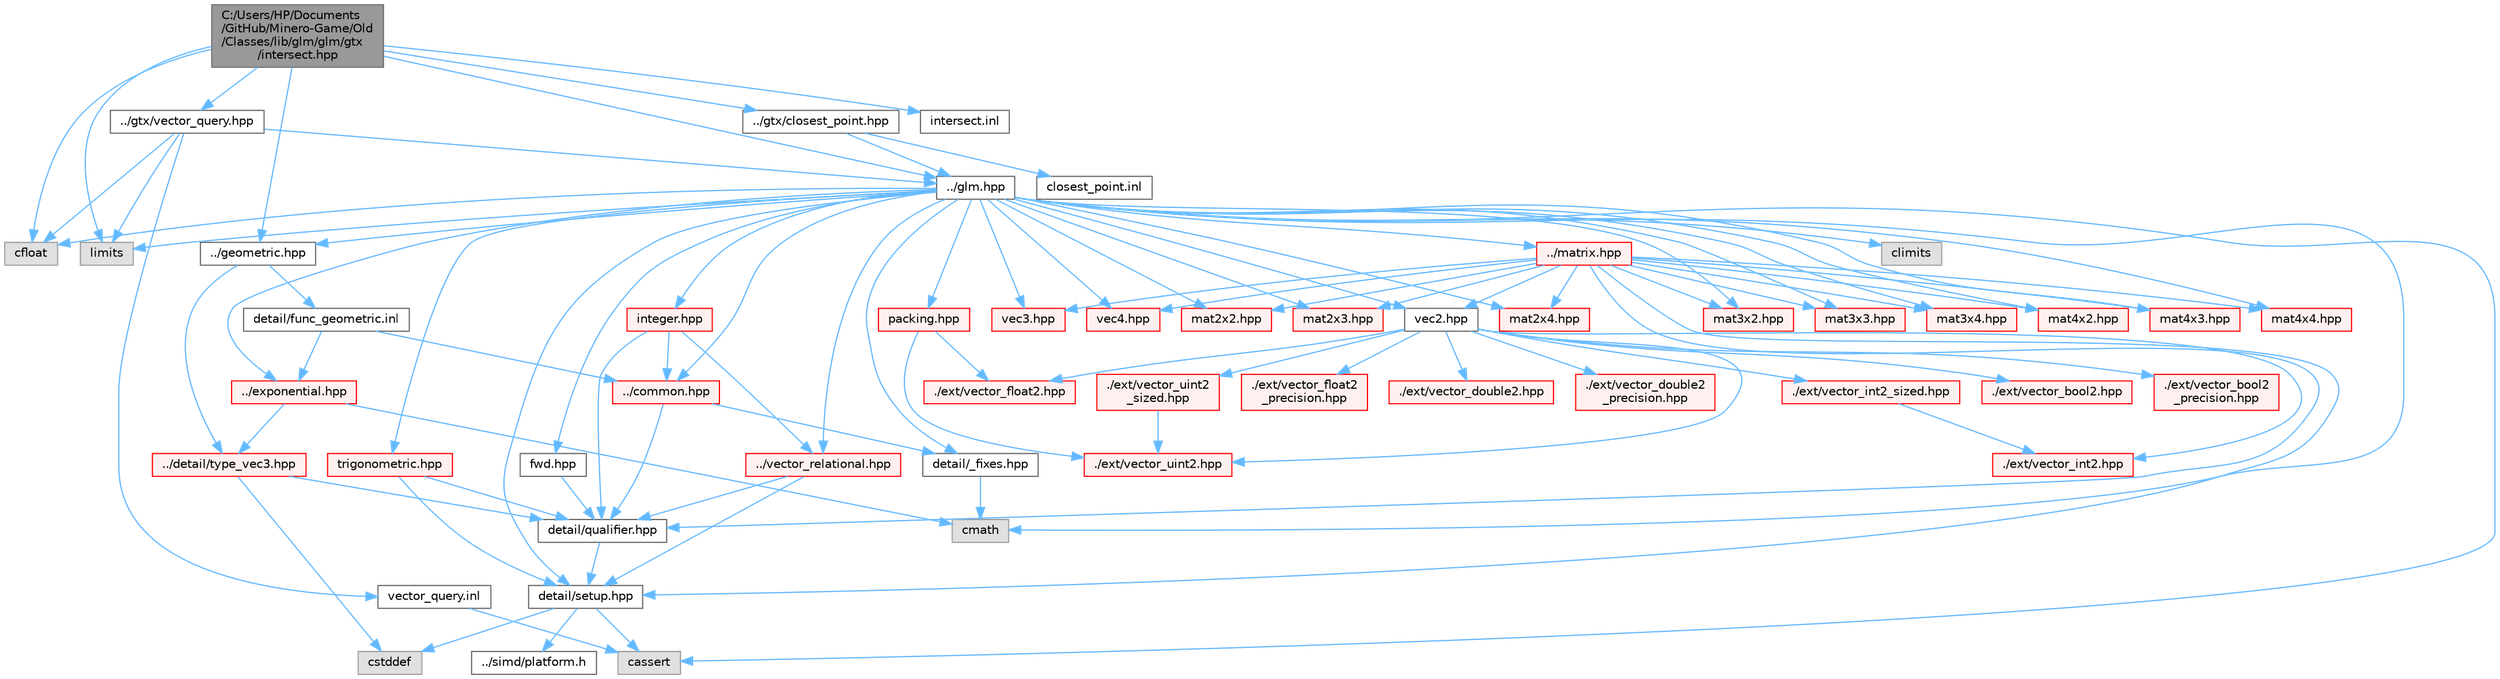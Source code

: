 digraph "C:/Users/HP/Documents/GitHub/Minero-Game/Old/Classes/lib/glm/glm/gtx/intersect.hpp"
{
 // LATEX_PDF_SIZE
  bgcolor="transparent";
  edge [fontname=Helvetica,fontsize=10,labelfontname=Helvetica,labelfontsize=10];
  node [fontname=Helvetica,fontsize=10,shape=box,height=0.2,width=0.4];
  Node1 [id="Node000001",label="C:/Users/HP/Documents\l/GitHub/Minero-Game/Old\l/Classes/lib/glm/glm/gtx\l/intersect.hpp",height=0.2,width=0.4,color="gray40", fillcolor="grey60", style="filled", fontcolor="black",tooltip=" "];
  Node1 -> Node2 [id="edge187_Node000001_Node000002",color="steelblue1",style="solid",tooltip=" "];
  Node2 [id="Node000002",label="cfloat",height=0.2,width=0.4,color="grey60", fillcolor="#E0E0E0", style="filled",tooltip=" "];
  Node1 -> Node3 [id="edge188_Node000001_Node000003",color="steelblue1",style="solid",tooltip=" "];
  Node3 [id="Node000003",label="limits",height=0.2,width=0.4,color="grey60", fillcolor="#E0E0E0", style="filled",tooltip=" "];
  Node1 -> Node4 [id="edge189_Node000001_Node000004",color="steelblue1",style="solid",tooltip=" "];
  Node4 [id="Node000004",label="../glm.hpp",height=0.2,width=0.4,color="grey40", fillcolor="white", style="filled",URL="$_old_2_classes_2lib_2glm_2glm_2glm_8hpp.html",tooltip=" "];
  Node4 -> Node5 [id="edge190_Node000004_Node000005",color="steelblue1",style="solid",tooltip=" "];
  Node5 [id="Node000005",label="detail/_fixes.hpp",height=0.2,width=0.4,color="grey40", fillcolor="white", style="filled",URL="$_old_2_classes_2lib_2glm_2glm_2detail_2__fixes_8hpp.html",tooltip=" "];
  Node5 -> Node6 [id="edge191_Node000005_Node000006",color="steelblue1",style="solid",tooltip=" "];
  Node6 [id="Node000006",label="cmath",height=0.2,width=0.4,color="grey60", fillcolor="#E0E0E0", style="filled",tooltip=" "];
  Node4 -> Node7 [id="edge192_Node000004_Node000007",color="steelblue1",style="solid",tooltip=" "];
  Node7 [id="Node000007",label="detail/setup.hpp",height=0.2,width=0.4,color="grey40", fillcolor="white", style="filled",URL="$_old_2_classes_2lib_2glm_2glm_2detail_2setup_8hpp.html",tooltip=" "];
  Node7 -> Node8 [id="edge193_Node000007_Node000008",color="steelblue1",style="solid",tooltip=" "];
  Node8 [id="Node000008",label="cassert",height=0.2,width=0.4,color="grey60", fillcolor="#E0E0E0", style="filled",tooltip=" "];
  Node7 -> Node9 [id="edge194_Node000007_Node000009",color="steelblue1",style="solid",tooltip=" "];
  Node9 [id="Node000009",label="cstddef",height=0.2,width=0.4,color="grey60", fillcolor="#E0E0E0", style="filled",tooltip=" "];
  Node7 -> Node10 [id="edge195_Node000007_Node000010",color="steelblue1",style="solid",tooltip=" "];
  Node10 [id="Node000010",label="../simd/platform.h",height=0.2,width=0.4,color="grey40", fillcolor="white", style="filled",URL="$_old_2_classes_2lib_2glm_2glm_2simd_2platform_8h.html",tooltip=" "];
  Node4 -> Node6 [id="edge196_Node000004_Node000006",color="steelblue1",style="solid",tooltip=" "];
  Node4 -> Node11 [id="edge197_Node000004_Node000011",color="steelblue1",style="solid",tooltip=" "];
  Node11 [id="Node000011",label="climits",height=0.2,width=0.4,color="grey60", fillcolor="#E0E0E0", style="filled",tooltip=" "];
  Node4 -> Node2 [id="edge198_Node000004_Node000002",color="steelblue1",style="solid",tooltip=" "];
  Node4 -> Node3 [id="edge199_Node000004_Node000003",color="steelblue1",style="solid",tooltip=" "];
  Node4 -> Node8 [id="edge200_Node000004_Node000008",color="steelblue1",style="solid",tooltip=" "];
  Node4 -> Node12 [id="edge201_Node000004_Node000012",color="steelblue1",style="solid",tooltip=" "];
  Node12 [id="Node000012",label="fwd.hpp",height=0.2,width=0.4,color="grey40", fillcolor="white", style="filled",URL="$_old_2_classes_2lib_2glm_2glm_2fwd_8hpp.html",tooltip=" "];
  Node12 -> Node13 [id="edge202_Node000012_Node000013",color="steelblue1",style="solid",tooltip=" "];
  Node13 [id="Node000013",label="detail/qualifier.hpp",height=0.2,width=0.4,color="grey40", fillcolor="white", style="filled",URL="$_old_2_classes_2lib_2glm_2glm_2detail_2qualifier_8hpp.html",tooltip=" "];
  Node13 -> Node7 [id="edge203_Node000013_Node000007",color="steelblue1",style="solid",tooltip=" "];
  Node4 -> Node14 [id="edge204_Node000004_Node000014",color="steelblue1",style="solid",tooltip=" "];
  Node14 [id="Node000014",label="vec2.hpp",height=0.2,width=0.4,color="grey40", fillcolor="white", style="filled",URL="$_old_2_classes_2lib_2glm_2glm_2vec2_8hpp.html",tooltip=" "];
  Node14 -> Node15 [id="edge205_Node000014_Node000015",color="steelblue1",style="solid",tooltip=" "];
  Node15 [id="Node000015",label="./ext/vector_bool2.hpp",height=0.2,width=0.4,color="red", fillcolor="#FFF0F0", style="filled",URL="$_old_2_classes_2lib_2glm_2glm_2ext_2vector__bool2_8hpp.html",tooltip=" "];
  Node14 -> Node19 [id="edge206_Node000014_Node000019",color="steelblue1",style="solid",tooltip=" "];
  Node19 [id="Node000019",label="./ext/vector_bool2\l_precision.hpp",height=0.2,width=0.4,color="red", fillcolor="#FFF0F0", style="filled",URL="$_old_2_classes_2lib_2glm_2glm_2ext_2vector__bool2__precision_8hpp.html",tooltip=" "];
  Node14 -> Node20 [id="edge207_Node000014_Node000020",color="steelblue1",style="solid",tooltip=" "];
  Node20 [id="Node000020",label="./ext/vector_float2.hpp",height=0.2,width=0.4,color="red", fillcolor="#FFF0F0", style="filled",URL="$_old_2_classes_2lib_2glm_2glm_2ext_2vector__float2_8hpp.html",tooltip=" "];
  Node14 -> Node21 [id="edge208_Node000014_Node000021",color="steelblue1",style="solid",tooltip=" "];
  Node21 [id="Node000021",label="./ext/vector_float2\l_precision.hpp",height=0.2,width=0.4,color="red", fillcolor="#FFF0F0", style="filled",URL="$_old_2_classes_2lib_2glm_2glm_2ext_2vector__float2__precision_8hpp.html",tooltip=" "];
  Node14 -> Node22 [id="edge209_Node000014_Node000022",color="steelblue1",style="solid",tooltip=" "];
  Node22 [id="Node000022",label="./ext/vector_double2.hpp",height=0.2,width=0.4,color="red", fillcolor="#FFF0F0", style="filled",URL="$_old_2_classes_2lib_2glm_2glm_2ext_2vector__double2_8hpp.html",tooltip=" "];
  Node14 -> Node23 [id="edge210_Node000014_Node000023",color="steelblue1",style="solid",tooltip=" "];
  Node23 [id="Node000023",label="./ext/vector_double2\l_precision.hpp",height=0.2,width=0.4,color="red", fillcolor="#FFF0F0", style="filled",URL="$_old_2_classes_2lib_2glm_2glm_2ext_2vector__double2__precision_8hpp.html",tooltip=" "];
  Node14 -> Node24 [id="edge211_Node000014_Node000024",color="steelblue1",style="solid",tooltip=" "];
  Node24 [id="Node000024",label="./ext/vector_int2.hpp",height=0.2,width=0.4,color="red", fillcolor="#FFF0F0", style="filled",URL="$_old_2_classes_2lib_2glm_2glm_2ext_2vector__int2_8hpp.html",tooltip=" "];
  Node14 -> Node25 [id="edge212_Node000014_Node000025",color="steelblue1",style="solid",tooltip=" "];
  Node25 [id="Node000025",label="./ext/vector_int2_sized.hpp",height=0.2,width=0.4,color="red", fillcolor="#FFF0F0", style="filled",URL="$_old_2_classes_2lib_2glm_2glm_2ext_2vector__int2__sized_8hpp.html",tooltip=" "];
  Node25 -> Node24 [id="edge213_Node000025_Node000024",color="steelblue1",style="solid",tooltip=" "];
  Node14 -> Node27 [id="edge214_Node000014_Node000027",color="steelblue1",style="solid",tooltip=" "];
  Node27 [id="Node000027",label="./ext/vector_uint2.hpp",height=0.2,width=0.4,color="red", fillcolor="#FFF0F0", style="filled",URL="$_old_2_classes_2lib_2glm_2glm_2ext_2vector__uint2_8hpp.html",tooltip=" "];
  Node14 -> Node28 [id="edge215_Node000014_Node000028",color="steelblue1",style="solid",tooltip=" "];
  Node28 [id="Node000028",label="./ext/vector_uint2\l_sized.hpp",height=0.2,width=0.4,color="red", fillcolor="#FFF0F0", style="filled",URL="$_old_2_classes_2lib_2glm_2glm_2ext_2vector__uint2__sized_8hpp.html",tooltip=" "];
  Node28 -> Node27 [id="edge216_Node000028_Node000027",color="steelblue1",style="solid",tooltip=" "];
  Node4 -> Node30 [id="edge217_Node000004_Node000030",color="steelblue1",style="solid",tooltip=" "];
  Node30 [id="Node000030",label="vec3.hpp",height=0.2,width=0.4,color="red", fillcolor="#FFF0F0", style="filled",URL="$_old_2_classes_2lib_2glm_2glm_2vec3_8hpp.html",tooltip=" "];
  Node4 -> Node43 [id="edge218_Node000004_Node000043",color="steelblue1",style="solid",tooltip=" "];
  Node43 [id="Node000043",label="vec4.hpp",height=0.2,width=0.4,color="red", fillcolor="#FFF0F0", style="filled",URL="$_old_2_classes_2lib_2glm_2glm_2vec4_8hpp.html",tooltip=" "];
  Node4 -> Node56 [id="edge219_Node000004_Node000056",color="steelblue1",style="solid",tooltip=" "];
  Node56 [id="Node000056",label="mat2x2.hpp",height=0.2,width=0.4,color="red", fillcolor="#FFF0F0", style="filled",URL="$_old_2_classes_2lib_2glm_2glm_2mat2x2_8hpp.html",tooltip=" "];
  Node4 -> Node61 [id="edge220_Node000004_Node000061",color="steelblue1",style="solid",tooltip=" "];
  Node61 [id="Node000061",label="mat2x3.hpp",height=0.2,width=0.4,color="red", fillcolor="#FFF0F0", style="filled",URL="$_old_2_classes_2lib_2glm_2glm_2mat2x3_8hpp.html",tooltip=" "];
  Node4 -> Node68 [id="edge221_Node000004_Node000068",color="steelblue1",style="solid",tooltip=" "];
  Node68 [id="Node000068",label="mat2x4.hpp",height=0.2,width=0.4,color="red", fillcolor="#FFF0F0", style="filled",URL="$_old_2_classes_2lib_2glm_2glm_2mat2x4_8hpp.html",tooltip=" "];
  Node4 -> Node75 [id="edge222_Node000004_Node000075",color="steelblue1",style="solid",tooltip=" "];
  Node75 [id="Node000075",label="mat3x2.hpp",height=0.2,width=0.4,color="red", fillcolor="#FFF0F0", style="filled",URL="$_old_2_classes_2lib_2glm_2glm_2mat3x2_8hpp.html",tooltip=" "];
  Node4 -> Node82 [id="edge223_Node000004_Node000082",color="steelblue1",style="solid",tooltip=" "];
  Node82 [id="Node000082",label="mat3x3.hpp",height=0.2,width=0.4,color="red", fillcolor="#FFF0F0", style="filled",URL="$_old_2_classes_2lib_2glm_2glm_2mat3x3_8hpp.html",tooltip=" "];
  Node4 -> Node89 [id="edge224_Node000004_Node000089",color="steelblue1",style="solid",tooltip=" "];
  Node89 [id="Node000089",label="mat3x4.hpp",height=0.2,width=0.4,color="red", fillcolor="#FFF0F0", style="filled",URL="$_old_2_classes_2lib_2glm_2glm_2mat3x4_8hpp.html",tooltip=" "];
  Node4 -> Node96 [id="edge225_Node000004_Node000096",color="steelblue1",style="solid",tooltip=" "];
  Node96 [id="Node000096",label="mat4x2.hpp",height=0.2,width=0.4,color="red", fillcolor="#FFF0F0", style="filled",URL="$_old_2_classes_2lib_2glm_2glm_2mat4x2_8hpp.html",tooltip=" "];
  Node4 -> Node103 [id="edge226_Node000004_Node000103",color="steelblue1",style="solid",tooltip=" "];
  Node103 [id="Node000103",label="mat4x3.hpp",height=0.2,width=0.4,color="red", fillcolor="#FFF0F0", style="filled",URL="$_old_2_classes_2lib_2glm_2glm_2mat4x3_8hpp.html",tooltip=" "];
  Node4 -> Node110 [id="edge227_Node000004_Node000110",color="steelblue1",style="solid",tooltip=" "];
  Node110 [id="Node000110",label="mat4x4.hpp",height=0.2,width=0.4,color="red", fillcolor="#FFF0F0", style="filled",URL="$_old_2_classes_2lib_2glm_2glm_2mat4x4_8hpp.html",tooltip=" "];
  Node4 -> Node134 [id="edge228_Node000004_Node000134",color="steelblue1",style="solid",tooltip=" "];
  Node134 [id="Node000134",label="trigonometric.hpp",height=0.2,width=0.4,color="red", fillcolor="#FFF0F0", style="filled",URL="$_old_2_classes_2lib_2glm_2glm_2trigonometric_8hpp.html",tooltip=" "];
  Node134 -> Node7 [id="edge229_Node000134_Node000007",color="steelblue1",style="solid",tooltip=" "];
  Node134 -> Node13 [id="edge230_Node000134_Node000013",color="steelblue1",style="solid",tooltip=" "];
  Node4 -> Node120 [id="edge231_Node000004_Node000120",color="steelblue1",style="solid",tooltip=" "];
  Node120 [id="Node000120",label="../exponential.hpp",height=0.2,width=0.4,color="red", fillcolor="#FFF0F0", style="filled",URL="$_old_2_classes_2lib_2glm_2glm_2exponential_8hpp.html",tooltip=" "];
  Node120 -> Node32 [id="edge232_Node000120_Node000032",color="steelblue1",style="solid",tooltip=" "];
  Node32 [id="Node000032",label="../detail/type_vec3.hpp",height=0.2,width=0.4,color="red", fillcolor="#FFF0F0", style="filled",URL="$_old_2_classes_2lib_2glm_2glm_2detail_2type__vec3_8hpp.html",tooltip=" "];
  Node32 -> Node13 [id="edge233_Node000032_Node000013",color="steelblue1",style="solid",tooltip=" "];
  Node32 -> Node9 [id="edge234_Node000032_Node000009",color="steelblue1",style="solid",tooltip=" "];
  Node120 -> Node6 [id="edge235_Node000120_Node000006",color="steelblue1",style="solid",tooltip=" "];
  Node4 -> Node128 [id="edge236_Node000004_Node000128",color="steelblue1",style="solid",tooltip=" "];
  Node128 [id="Node000128",label="../common.hpp",height=0.2,width=0.4,color="red", fillcolor="#FFF0F0", style="filled",URL="$_old_2_classes_2lib_2glm_2glm_2common_8hpp.html",tooltip=" "];
  Node128 -> Node13 [id="edge237_Node000128_Node000013",color="steelblue1",style="solid",tooltip=" "];
  Node128 -> Node5 [id="edge238_Node000128_Node000005",color="steelblue1",style="solid",tooltip=" "];
  Node4 -> Node137 [id="edge239_Node000004_Node000137",color="steelblue1",style="solid",tooltip=" "];
  Node137 [id="Node000137",label="packing.hpp",height=0.2,width=0.4,color="red", fillcolor="#FFF0F0", style="filled",URL="$_old_2_classes_2lib_2glm_2glm_2packing_8hpp.html",tooltip=" "];
  Node137 -> Node27 [id="edge240_Node000137_Node000027",color="steelblue1",style="solid",tooltip=" "];
  Node137 -> Node20 [id="edge241_Node000137_Node000020",color="steelblue1",style="solid",tooltip=" "];
  Node4 -> Node118 [id="edge242_Node000004_Node000118",color="steelblue1",style="solid",tooltip=" "];
  Node118 [id="Node000118",label="../geometric.hpp",height=0.2,width=0.4,color="grey40", fillcolor="white", style="filled",URL="$_old_2_classes_2lib_2glm_2glm_2geometric_8hpp.html",tooltip=" "];
  Node118 -> Node32 [id="edge243_Node000118_Node000032",color="steelblue1",style="solid",tooltip=" "];
  Node118 -> Node119 [id="edge244_Node000118_Node000119",color="steelblue1",style="solid",tooltip=" "];
  Node119 [id="Node000119",label="detail/func_geometric.inl",height=0.2,width=0.4,color="grey40", fillcolor="white", style="filled",URL="$_old_2_classes_2lib_2glm_2glm_2detail_2func__geometric_8inl.html",tooltip=" "];
  Node119 -> Node120 [id="edge245_Node000119_Node000120",color="steelblue1",style="solid",tooltip=" "];
  Node119 -> Node128 [id="edge246_Node000119_Node000128",color="steelblue1",style="solid",tooltip=" "];
  Node4 -> Node60 [id="edge247_Node000004_Node000060",color="steelblue1",style="solid",tooltip=" "];
  Node60 [id="Node000060",label="../matrix.hpp",height=0.2,width=0.4,color="red", fillcolor="#FFF0F0", style="filled",URL="$_old_2_classes_2lib_2glm_2glm_2matrix_8hpp.html",tooltip=" "];
  Node60 -> Node13 [id="edge248_Node000060_Node000013",color="steelblue1",style="solid",tooltip=" "];
  Node60 -> Node7 [id="edge249_Node000060_Node000007",color="steelblue1",style="solid",tooltip=" "];
  Node60 -> Node14 [id="edge250_Node000060_Node000014",color="steelblue1",style="solid",tooltip=" "];
  Node60 -> Node30 [id="edge251_Node000060_Node000030",color="steelblue1",style="solid",tooltip=" "];
  Node60 -> Node43 [id="edge252_Node000060_Node000043",color="steelblue1",style="solid",tooltip=" "];
  Node60 -> Node56 [id="edge253_Node000060_Node000056",color="steelblue1",style="solid",tooltip=" "];
  Node60 -> Node61 [id="edge254_Node000060_Node000061",color="steelblue1",style="solid",tooltip=" "];
  Node60 -> Node68 [id="edge255_Node000060_Node000068",color="steelblue1",style="solid",tooltip=" "];
  Node60 -> Node75 [id="edge256_Node000060_Node000075",color="steelblue1",style="solid",tooltip=" "];
  Node60 -> Node82 [id="edge257_Node000060_Node000082",color="steelblue1",style="solid",tooltip=" "];
  Node60 -> Node89 [id="edge258_Node000060_Node000089",color="steelblue1",style="solid",tooltip=" "];
  Node60 -> Node96 [id="edge259_Node000060_Node000096",color="steelblue1",style="solid",tooltip=" "];
  Node60 -> Node103 [id="edge260_Node000060_Node000103",color="steelblue1",style="solid",tooltip=" "];
  Node60 -> Node110 [id="edge261_Node000060_Node000110",color="steelblue1",style="solid",tooltip=" "];
  Node4 -> Node124 [id="edge262_Node000004_Node000124",color="steelblue1",style="solid",tooltip=" "];
  Node124 [id="Node000124",label="../vector_relational.hpp",height=0.2,width=0.4,color="red", fillcolor="#FFF0F0", style="filled",URL="$_old_2_classes_2lib_2glm_2glm_2vector__relational_8hpp.html",tooltip=" "];
  Node124 -> Node13 [id="edge263_Node000124_Node000013",color="steelblue1",style="solid",tooltip=" "];
  Node124 -> Node7 [id="edge264_Node000124_Node000007",color="steelblue1",style="solid",tooltip=" "];
  Node4 -> Node141 [id="edge265_Node000004_Node000141",color="steelblue1",style="solid",tooltip=" "];
  Node141 [id="Node000141",label="integer.hpp",height=0.2,width=0.4,color="red", fillcolor="#FFF0F0", style="filled",URL="$_old_2_classes_2lib_2glm_2glm_2integer_8hpp.html",tooltip=" "];
  Node141 -> Node13 [id="edge266_Node000141_Node000013",color="steelblue1",style="solid",tooltip=" "];
  Node141 -> Node128 [id="edge267_Node000141_Node000128",color="steelblue1",style="solid",tooltip=" "];
  Node141 -> Node124 [id="edge268_Node000141_Node000124",color="steelblue1",style="solid",tooltip=" "];
  Node1 -> Node118 [id="edge269_Node000001_Node000118",color="steelblue1",style="solid",tooltip=" "];
  Node1 -> Node145 [id="edge270_Node000001_Node000145",color="steelblue1",style="solid",tooltip=" "];
  Node145 [id="Node000145",label="../gtx/closest_point.hpp",height=0.2,width=0.4,color="grey40", fillcolor="white", style="filled",URL="$_old_2_classes_2lib_2glm_2glm_2gtx_2closest__point_8hpp.html",tooltip=" "];
  Node145 -> Node4 [id="edge271_Node000145_Node000004",color="steelblue1",style="solid",tooltip=" "];
  Node145 -> Node146 [id="edge272_Node000145_Node000146",color="steelblue1",style="solid",tooltip=" "];
  Node146 [id="Node000146",label="closest_point.inl",height=0.2,width=0.4,color="grey40", fillcolor="white", style="filled",URL="$_old_2_classes_2lib_2glm_2glm_2gtx_2closest__point_8inl.html",tooltip=" "];
  Node1 -> Node147 [id="edge273_Node000001_Node000147",color="steelblue1",style="solid",tooltip=" "];
  Node147 [id="Node000147",label="../gtx/vector_query.hpp",height=0.2,width=0.4,color="grey40", fillcolor="white", style="filled",URL="$_old_2_classes_2lib_2glm_2glm_2gtx_2vector__query_8hpp.html",tooltip=" "];
  Node147 -> Node4 [id="edge274_Node000147_Node000004",color="steelblue1",style="solid",tooltip=" "];
  Node147 -> Node2 [id="edge275_Node000147_Node000002",color="steelblue1",style="solid",tooltip=" "];
  Node147 -> Node3 [id="edge276_Node000147_Node000003",color="steelblue1",style="solid",tooltip=" "];
  Node147 -> Node148 [id="edge277_Node000147_Node000148",color="steelblue1",style="solid",tooltip=" "];
  Node148 [id="Node000148",label="vector_query.inl",height=0.2,width=0.4,color="grey40", fillcolor="white", style="filled",URL="$_old_2_classes_2lib_2glm_2glm_2gtx_2vector__query_8inl.html",tooltip=" "];
  Node148 -> Node8 [id="edge278_Node000148_Node000008",color="steelblue1",style="solid",tooltip=" "];
  Node1 -> Node149 [id="edge279_Node000001_Node000149",color="steelblue1",style="solid",tooltip=" "];
  Node149 [id="Node000149",label="intersect.inl",height=0.2,width=0.4,color="grey40", fillcolor="white", style="filled",URL="$_old_2_classes_2lib_2glm_2glm_2gtx_2intersect_8inl.html",tooltip=" "];
}
